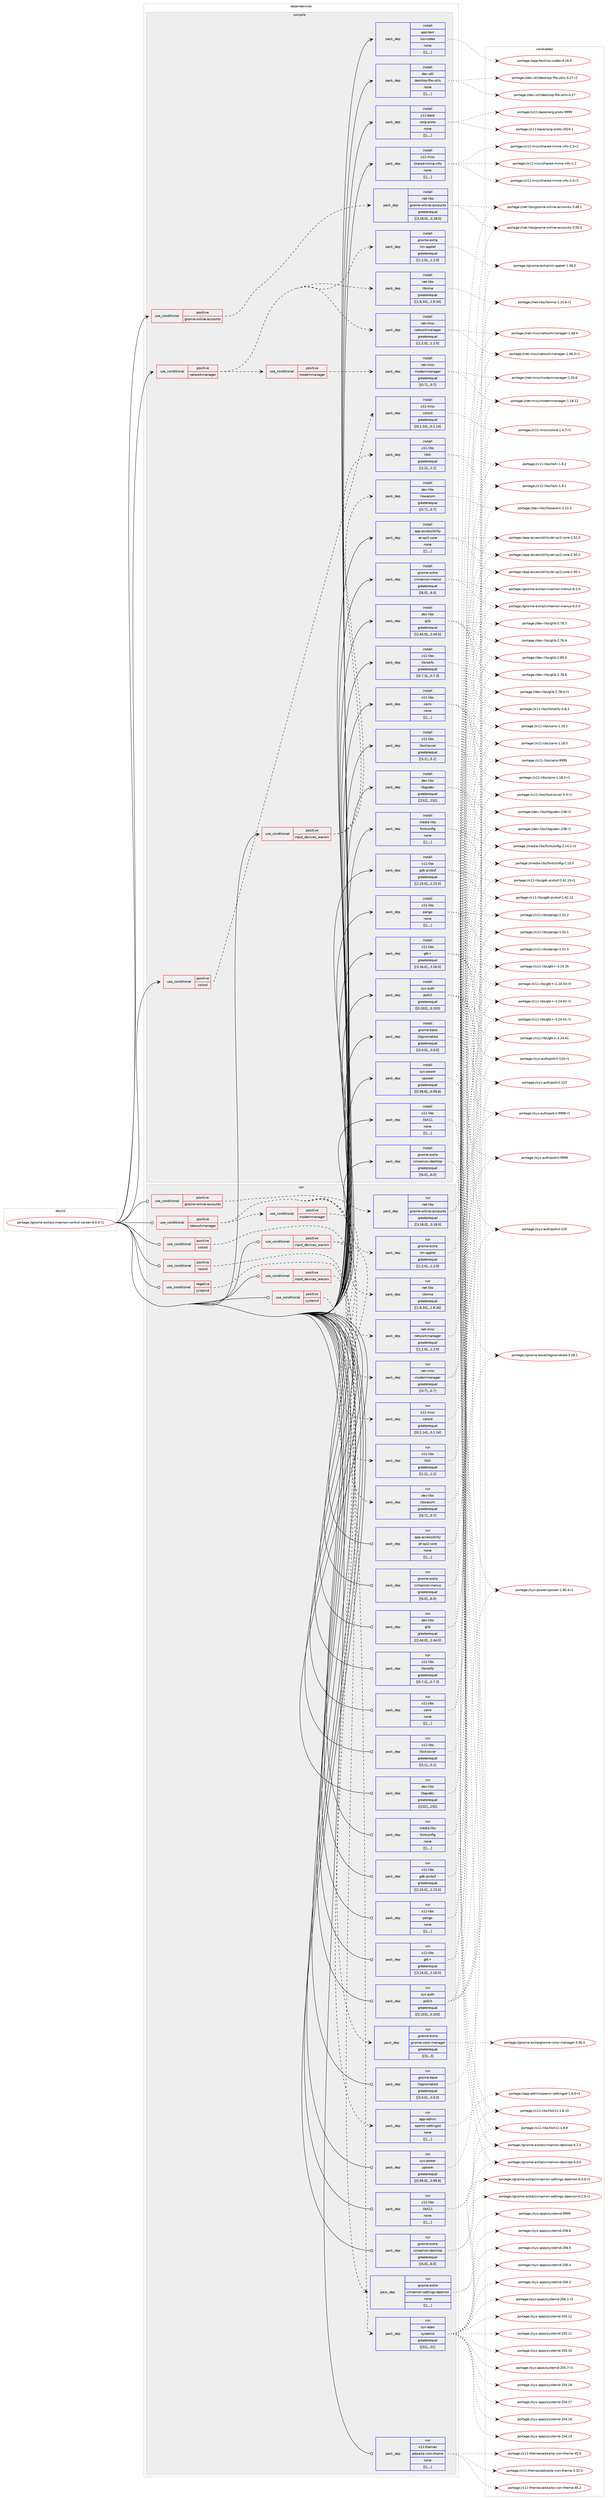 digraph prolog {

# *************
# Graph options
# *************

newrank=true;
concentrate=true;
compound=true;
graph [rankdir=LR,fontname=Helvetica,fontsize=10,ranksep=1.5];#, ranksep=2.5, nodesep=0.2];
edge  [arrowhead=vee];
node  [fontname=Helvetica,fontsize=10];

# **********
# The ebuild
# **********

subgraph cluster_leftcol {
color=gray;
label=<<i>ebuild</i>>;
id [label="portage://gnome-extra/cinnamon-control-center-6.0.0-r1", color=red, width=4, href="../gnome-extra/cinnamon-control-center-6.0.0-r1.svg"];
}

# ****************
# The dependencies
# ****************

subgraph cluster_midcol {
color=gray;
label=<<i>dependencies</i>>;
subgraph cluster_compile {
fillcolor="#eeeeee";
style=filled;
label=<<i>compile</i>>;
subgraph cond68066 {
dependency243670 [label=<<TABLE BORDER="0" CELLBORDER="1" CELLSPACING="0" CELLPADDING="4"><TR><TD ROWSPAN="3" CELLPADDING="10">use_conditional</TD></TR><TR><TD>positive</TD></TR><TR><TD>colord</TD></TR></TABLE>>, shape=none, color=red];
subgraph pack174087 {
dependency243671 [label=<<TABLE BORDER="0" CELLBORDER="1" CELLSPACING="0" CELLPADDING="4" WIDTH="220"><TR><TD ROWSPAN="6" CELLPADDING="30">pack_dep</TD></TR><TR><TD WIDTH="110">install</TD></TR><TR><TD>x11-misc</TD></TR><TR><TD>colord</TD></TR><TR><TD>greaterequal</TD></TR><TR><TD>[[0,1,14],,,0.1.14]</TD></TR></TABLE>>, shape=none, color=blue];
}
dependency243670:e -> dependency243671:w [weight=20,style="dashed",arrowhead="vee"];
}
id:e -> dependency243670:w [weight=20,style="solid",arrowhead="vee"];
subgraph cond68067 {
dependency243672 [label=<<TABLE BORDER="0" CELLBORDER="1" CELLSPACING="0" CELLPADDING="4"><TR><TD ROWSPAN="3" CELLPADDING="10">use_conditional</TD></TR><TR><TD>positive</TD></TR><TR><TD>gnome-online-accounts</TD></TR></TABLE>>, shape=none, color=red];
subgraph pack174088 {
dependency243673 [label=<<TABLE BORDER="0" CELLBORDER="1" CELLSPACING="0" CELLPADDING="4" WIDTH="220"><TR><TD ROWSPAN="6" CELLPADDING="30">pack_dep</TD></TR><TR><TD WIDTH="110">install</TD></TR><TR><TD>net-libs</TD></TR><TR><TD>gnome-online-accounts</TD></TR><TR><TD>greaterequal</TD></TR><TR><TD>[[3,18,0],,,3.18.0]</TD></TR></TABLE>>, shape=none, color=blue];
}
dependency243672:e -> dependency243673:w [weight=20,style="dashed",arrowhead="vee"];
}
id:e -> dependency243672:w [weight=20,style="solid",arrowhead="vee"];
subgraph cond68068 {
dependency243674 [label=<<TABLE BORDER="0" CELLBORDER="1" CELLSPACING="0" CELLPADDING="4"><TR><TD ROWSPAN="3" CELLPADDING="10">use_conditional</TD></TR><TR><TD>positive</TD></TR><TR><TD>input_devices_wacom</TD></TR></TABLE>>, shape=none, color=red];
subgraph pack174089 {
dependency243675 [label=<<TABLE BORDER="0" CELLBORDER="1" CELLSPACING="0" CELLPADDING="4" WIDTH="220"><TR><TD ROWSPAN="6" CELLPADDING="30">pack_dep</TD></TR><TR><TD WIDTH="110">install</TD></TR><TR><TD>dev-libs</TD></TR><TR><TD>libwacom</TD></TR><TR><TD>greaterequal</TD></TR><TR><TD>[[0,7],,,0.7]</TD></TR></TABLE>>, shape=none, color=blue];
}
dependency243674:e -> dependency243675:w [weight=20,style="dashed",arrowhead="vee"];
subgraph pack174090 {
dependency243676 [label=<<TABLE BORDER="0" CELLBORDER="1" CELLSPACING="0" CELLPADDING="4" WIDTH="220"><TR><TD ROWSPAN="6" CELLPADDING="30">pack_dep</TD></TR><TR><TD WIDTH="110">install</TD></TR><TR><TD>x11-libs</TD></TR><TR><TD>libXi</TD></TR><TR><TD>greaterequal</TD></TR><TR><TD>[[1,2],,,1.2]</TD></TR></TABLE>>, shape=none, color=blue];
}
dependency243674:e -> dependency243676:w [weight=20,style="dashed",arrowhead="vee"];
}
id:e -> dependency243674:w [weight=20,style="solid",arrowhead="vee"];
subgraph cond68069 {
dependency243677 [label=<<TABLE BORDER="0" CELLBORDER="1" CELLSPACING="0" CELLPADDING="4"><TR><TD ROWSPAN="3" CELLPADDING="10">use_conditional</TD></TR><TR><TD>positive</TD></TR><TR><TD>networkmanager</TD></TR></TABLE>>, shape=none, color=red];
subgraph pack174091 {
dependency243678 [label=<<TABLE BORDER="0" CELLBORDER="1" CELLSPACING="0" CELLPADDING="4" WIDTH="220"><TR><TD ROWSPAN="6" CELLPADDING="30">pack_dep</TD></TR><TR><TD WIDTH="110">install</TD></TR><TR><TD>gnome-extra</TD></TR><TR><TD>nm-applet</TD></TR><TR><TD>greaterequal</TD></TR><TR><TD>[[1,2,0],,,1.2.0]</TD></TR></TABLE>>, shape=none, color=blue];
}
dependency243677:e -> dependency243678:w [weight=20,style="dashed",arrowhead="vee"];
subgraph pack174092 {
dependency243679 [label=<<TABLE BORDER="0" CELLBORDER="1" CELLSPACING="0" CELLPADDING="4" WIDTH="220"><TR><TD ROWSPAN="6" CELLPADDING="30">pack_dep</TD></TR><TR><TD WIDTH="110">install</TD></TR><TR><TD>net-libs</TD></TR><TR><TD>libnma</TD></TR><TR><TD>greaterequal</TD></TR><TR><TD>[[1,8,34],,,1.8.34]</TD></TR></TABLE>>, shape=none, color=blue];
}
dependency243677:e -> dependency243679:w [weight=20,style="dashed",arrowhead="vee"];
subgraph pack174093 {
dependency243680 [label=<<TABLE BORDER="0" CELLBORDER="1" CELLSPACING="0" CELLPADDING="4" WIDTH="220"><TR><TD ROWSPAN="6" CELLPADDING="30">pack_dep</TD></TR><TR><TD WIDTH="110">install</TD></TR><TR><TD>net-misc</TD></TR><TR><TD>networkmanager</TD></TR><TR><TD>greaterequal</TD></TR><TR><TD>[[1,2,0],,,1.2.0]</TD></TR></TABLE>>, shape=none, color=blue];
}
dependency243677:e -> dependency243680:w [weight=20,style="dashed",arrowhead="vee"];
subgraph cond68070 {
dependency243681 [label=<<TABLE BORDER="0" CELLBORDER="1" CELLSPACING="0" CELLPADDING="4"><TR><TD ROWSPAN="3" CELLPADDING="10">use_conditional</TD></TR><TR><TD>positive</TD></TR><TR><TD>modemmanager</TD></TR></TABLE>>, shape=none, color=red];
subgraph pack174094 {
dependency243682 [label=<<TABLE BORDER="0" CELLBORDER="1" CELLSPACING="0" CELLPADDING="4" WIDTH="220"><TR><TD ROWSPAN="6" CELLPADDING="30">pack_dep</TD></TR><TR><TD WIDTH="110">install</TD></TR><TR><TD>net-misc</TD></TR><TR><TD>modemmanager</TD></TR><TR><TD>greaterequal</TD></TR><TR><TD>[[0,7],,,0.7]</TD></TR></TABLE>>, shape=none, color=blue];
}
dependency243681:e -> dependency243682:w [weight=20,style="dashed",arrowhead="vee"];
}
dependency243677:e -> dependency243681:w [weight=20,style="dashed",arrowhead="vee"];
}
id:e -> dependency243677:w [weight=20,style="solid",arrowhead="vee"];
subgraph pack174095 {
dependency243683 [label=<<TABLE BORDER="0" CELLBORDER="1" CELLSPACING="0" CELLPADDING="4" WIDTH="220"><TR><TD ROWSPAN="6" CELLPADDING="30">pack_dep</TD></TR><TR><TD WIDTH="110">install</TD></TR><TR><TD>app-accessibility</TD></TR><TR><TD>at-spi2-core</TD></TR><TR><TD>none</TD></TR><TR><TD>[[],,,,]</TD></TR></TABLE>>, shape=none, color=blue];
}
id:e -> dependency243683:w [weight=20,style="solid",arrowhead="vee"];
subgraph pack174096 {
dependency243684 [label=<<TABLE BORDER="0" CELLBORDER="1" CELLSPACING="0" CELLPADDING="4" WIDTH="220"><TR><TD ROWSPAN="6" CELLPADDING="30">pack_dep</TD></TR><TR><TD WIDTH="110">install</TD></TR><TR><TD>app-text</TD></TR><TR><TD>iso-codes</TD></TR><TR><TD>none</TD></TR><TR><TD>[[],,,,]</TD></TR></TABLE>>, shape=none, color=blue];
}
id:e -> dependency243684:w [weight=20,style="solid",arrowhead="vee"];
subgraph pack174097 {
dependency243685 [label=<<TABLE BORDER="0" CELLBORDER="1" CELLSPACING="0" CELLPADDING="4" WIDTH="220"><TR><TD ROWSPAN="6" CELLPADDING="30">pack_dep</TD></TR><TR><TD WIDTH="110">install</TD></TR><TR><TD>dev-libs</TD></TR><TR><TD>glib</TD></TR><TR><TD>greaterequal</TD></TR><TR><TD>[[2,44,0],,,2.44.0]</TD></TR></TABLE>>, shape=none, color=blue];
}
id:e -> dependency243685:w [weight=20,style="solid",arrowhead="vee"];
subgraph pack174098 {
dependency243686 [label=<<TABLE BORDER="0" CELLBORDER="1" CELLSPACING="0" CELLPADDING="4" WIDTH="220"><TR><TD ROWSPAN="6" CELLPADDING="30">pack_dep</TD></TR><TR><TD WIDTH="110">install</TD></TR><TR><TD>dev-libs</TD></TR><TR><TD>libgudev</TD></TR><TR><TD>greaterequal</TD></TR><TR><TD>[[232],,,232]</TD></TR></TABLE>>, shape=none, color=blue];
}
id:e -> dependency243686:w [weight=20,style="solid",arrowhead="vee"];
subgraph pack174099 {
dependency243687 [label=<<TABLE BORDER="0" CELLBORDER="1" CELLSPACING="0" CELLPADDING="4" WIDTH="220"><TR><TD ROWSPAN="6" CELLPADDING="30">pack_dep</TD></TR><TR><TD WIDTH="110">install</TD></TR><TR><TD>dev-util</TD></TR><TR><TD>desktop-file-utils</TD></TR><TR><TD>none</TD></TR><TR><TD>[[],,,,]</TD></TR></TABLE>>, shape=none, color=blue];
}
id:e -> dependency243687:w [weight=20,style="solid",arrowhead="vee"];
subgraph pack174100 {
dependency243688 [label=<<TABLE BORDER="0" CELLBORDER="1" CELLSPACING="0" CELLPADDING="4" WIDTH="220"><TR><TD ROWSPAN="6" CELLPADDING="30">pack_dep</TD></TR><TR><TD WIDTH="110">install</TD></TR><TR><TD>gnome-base</TD></TR><TR><TD>libgnomekbd</TD></TR><TR><TD>greaterequal</TD></TR><TR><TD>[[3,0,0],,,3.0.0]</TD></TR></TABLE>>, shape=none, color=blue];
}
id:e -> dependency243688:w [weight=20,style="solid",arrowhead="vee"];
subgraph pack174101 {
dependency243689 [label=<<TABLE BORDER="0" CELLBORDER="1" CELLSPACING="0" CELLPADDING="4" WIDTH="220"><TR><TD ROWSPAN="6" CELLPADDING="30">pack_dep</TD></TR><TR><TD WIDTH="110">install</TD></TR><TR><TD>gnome-extra</TD></TR><TR><TD>cinnamon-desktop</TD></TR><TR><TD>greaterequal</TD></TR><TR><TD>[[6,0],,,6.0]</TD></TR></TABLE>>, shape=none, color=blue];
}
id:e -> dependency243689:w [weight=20,style="solid",arrowhead="vee"];
subgraph pack174102 {
dependency243690 [label=<<TABLE BORDER="0" CELLBORDER="1" CELLSPACING="0" CELLPADDING="4" WIDTH="220"><TR><TD ROWSPAN="6" CELLPADDING="30">pack_dep</TD></TR><TR><TD WIDTH="110">install</TD></TR><TR><TD>gnome-extra</TD></TR><TR><TD>cinnamon-menus</TD></TR><TR><TD>greaterequal</TD></TR><TR><TD>[[6,0],,,6.0]</TD></TR></TABLE>>, shape=none, color=blue];
}
id:e -> dependency243690:w [weight=20,style="solid",arrowhead="vee"];
subgraph pack174103 {
dependency243691 [label=<<TABLE BORDER="0" CELLBORDER="1" CELLSPACING="0" CELLPADDING="4" WIDTH="220"><TR><TD ROWSPAN="6" CELLPADDING="30">pack_dep</TD></TR><TR><TD WIDTH="110">install</TD></TR><TR><TD>media-libs</TD></TR><TR><TD>fontconfig</TD></TR><TR><TD>none</TD></TR><TR><TD>[[],,,,]</TD></TR></TABLE>>, shape=none, color=blue];
}
id:e -> dependency243691:w [weight=20,style="solid",arrowhead="vee"];
subgraph pack174104 {
dependency243692 [label=<<TABLE BORDER="0" CELLBORDER="1" CELLSPACING="0" CELLPADDING="4" WIDTH="220"><TR><TD ROWSPAN="6" CELLPADDING="30">pack_dep</TD></TR><TR><TD WIDTH="110">install</TD></TR><TR><TD>sys-auth</TD></TR><TR><TD>polkit</TD></TR><TR><TD>greaterequal</TD></TR><TR><TD>[[0,103],,,0.103]</TD></TR></TABLE>>, shape=none, color=blue];
}
id:e -> dependency243692:w [weight=20,style="solid",arrowhead="vee"];
subgraph pack174105 {
dependency243693 [label=<<TABLE BORDER="0" CELLBORDER="1" CELLSPACING="0" CELLPADDING="4" WIDTH="220"><TR><TD ROWSPAN="6" CELLPADDING="30">pack_dep</TD></TR><TR><TD WIDTH="110">install</TD></TR><TR><TD>sys-power</TD></TR><TR><TD>upower</TD></TR><TR><TD>greaterequal</TD></TR><TR><TD>[[0,99,8],,,0.99.8]</TD></TR></TABLE>>, shape=none, color=blue];
}
id:e -> dependency243693:w [weight=20,style="solid",arrowhead="vee"];
subgraph pack174106 {
dependency243694 [label=<<TABLE BORDER="0" CELLBORDER="1" CELLSPACING="0" CELLPADDING="4" WIDTH="220"><TR><TD ROWSPAN="6" CELLPADDING="30">pack_dep</TD></TR><TR><TD WIDTH="110">install</TD></TR><TR><TD>x11-base</TD></TR><TR><TD>xorg-proto</TD></TR><TR><TD>none</TD></TR><TR><TD>[[],,,,]</TD></TR></TABLE>>, shape=none, color=blue];
}
id:e -> dependency243694:w [weight=20,style="solid",arrowhead="vee"];
subgraph pack174107 {
dependency243695 [label=<<TABLE BORDER="0" CELLBORDER="1" CELLSPACING="0" CELLPADDING="4" WIDTH="220"><TR><TD ROWSPAN="6" CELLPADDING="30">pack_dep</TD></TR><TR><TD WIDTH="110">install</TD></TR><TR><TD>x11-libs</TD></TR><TR><TD>cairo</TD></TR><TR><TD>none</TD></TR><TR><TD>[[],,,,]</TD></TR></TABLE>>, shape=none, color=blue];
}
id:e -> dependency243695:w [weight=20,style="solid",arrowhead="vee"];
subgraph pack174108 {
dependency243696 [label=<<TABLE BORDER="0" CELLBORDER="1" CELLSPACING="0" CELLPADDING="4" WIDTH="220"><TR><TD ROWSPAN="6" CELLPADDING="30">pack_dep</TD></TR><TR><TD WIDTH="110">install</TD></TR><TR><TD>x11-libs</TD></TR><TR><TD>gdk-pixbuf</TD></TR><TR><TD>greaterequal</TD></TR><TR><TD>[[2,23,0],,,2.23.0]</TD></TR></TABLE>>, shape=none, color=blue];
}
id:e -> dependency243696:w [weight=20,style="solid",arrowhead="vee"];
subgraph pack174109 {
dependency243697 [label=<<TABLE BORDER="0" CELLBORDER="1" CELLSPACING="0" CELLPADDING="4" WIDTH="220"><TR><TD ROWSPAN="6" CELLPADDING="30">pack_dep</TD></TR><TR><TD WIDTH="110">install</TD></TR><TR><TD>x11-libs</TD></TR><TR><TD>gtk+</TD></TR><TR><TD>greaterequal</TD></TR><TR><TD>[[3,16,0],,,3.16.0]</TD></TR></TABLE>>, shape=none, color=blue];
}
id:e -> dependency243697:w [weight=20,style="solid",arrowhead="vee"];
subgraph pack174110 {
dependency243698 [label=<<TABLE BORDER="0" CELLBORDER="1" CELLSPACING="0" CELLPADDING="4" WIDTH="220"><TR><TD ROWSPAN="6" CELLPADDING="30">pack_dep</TD></TR><TR><TD WIDTH="110">install</TD></TR><TR><TD>x11-libs</TD></TR><TR><TD>libX11</TD></TR><TR><TD>none</TD></TR><TR><TD>[[],,,,]</TD></TR></TABLE>>, shape=none, color=blue];
}
id:e -> dependency243698:w [weight=20,style="solid",arrowhead="vee"];
subgraph pack174111 {
dependency243699 [label=<<TABLE BORDER="0" CELLBORDER="1" CELLSPACING="0" CELLPADDING="4" WIDTH="220"><TR><TD ROWSPAN="6" CELLPADDING="30">pack_dep</TD></TR><TR><TD WIDTH="110">install</TD></TR><TR><TD>x11-libs</TD></TR><TR><TD>libnotify</TD></TR><TR><TD>greaterequal</TD></TR><TR><TD>[[0,7,3],,,0.7.3]</TD></TR></TABLE>>, shape=none, color=blue];
}
id:e -> dependency243699:w [weight=20,style="solid",arrowhead="vee"];
subgraph pack174112 {
dependency243700 [label=<<TABLE BORDER="0" CELLBORDER="1" CELLSPACING="0" CELLPADDING="4" WIDTH="220"><TR><TD ROWSPAN="6" CELLPADDING="30">pack_dep</TD></TR><TR><TD WIDTH="110">install</TD></TR><TR><TD>x11-libs</TD></TR><TR><TD>libxklavier</TD></TR><TR><TD>greaterequal</TD></TR><TR><TD>[[5,1],,,5.1]</TD></TR></TABLE>>, shape=none, color=blue];
}
id:e -> dependency243700:w [weight=20,style="solid",arrowhead="vee"];
subgraph pack174113 {
dependency243701 [label=<<TABLE BORDER="0" CELLBORDER="1" CELLSPACING="0" CELLPADDING="4" WIDTH="220"><TR><TD ROWSPAN="6" CELLPADDING="30">pack_dep</TD></TR><TR><TD WIDTH="110">install</TD></TR><TR><TD>x11-libs</TD></TR><TR><TD>pango</TD></TR><TR><TD>none</TD></TR><TR><TD>[[],,,,]</TD></TR></TABLE>>, shape=none, color=blue];
}
id:e -> dependency243701:w [weight=20,style="solid",arrowhead="vee"];
subgraph pack174114 {
dependency243702 [label=<<TABLE BORDER="0" CELLBORDER="1" CELLSPACING="0" CELLPADDING="4" WIDTH="220"><TR><TD ROWSPAN="6" CELLPADDING="30">pack_dep</TD></TR><TR><TD WIDTH="110">install</TD></TR><TR><TD>x11-misc</TD></TR><TR><TD>shared-mime-info</TD></TR><TR><TD>none</TD></TR><TR><TD>[[],,,,]</TD></TR></TABLE>>, shape=none, color=blue];
}
id:e -> dependency243702:w [weight=20,style="solid",arrowhead="vee"];
}
subgraph cluster_compileandrun {
fillcolor="#eeeeee";
style=filled;
label=<<i>compile and run</i>>;
}
subgraph cluster_run {
fillcolor="#eeeeee";
style=filled;
label=<<i>run</i>>;
subgraph cond68071 {
dependency243703 [label=<<TABLE BORDER="0" CELLBORDER="1" CELLSPACING="0" CELLPADDING="4"><TR><TD ROWSPAN="3" CELLPADDING="10">use_conditional</TD></TR><TR><TD>negative</TD></TR><TR><TD>systemd</TD></TR></TABLE>>, shape=none, color=red];
subgraph pack174115 {
dependency243704 [label=<<TABLE BORDER="0" CELLBORDER="1" CELLSPACING="0" CELLPADDING="4" WIDTH="220"><TR><TD ROWSPAN="6" CELLPADDING="30">pack_dep</TD></TR><TR><TD WIDTH="110">run</TD></TR><TR><TD>app-admin</TD></TR><TR><TD>openrc-settingsd</TD></TR><TR><TD>none</TD></TR><TR><TD>[[],,,,]</TD></TR></TABLE>>, shape=none, color=blue];
}
dependency243703:e -> dependency243704:w [weight=20,style="dashed",arrowhead="vee"];
}
id:e -> dependency243703:w [weight=20,style="solid",arrowhead="odot"];
subgraph cond68072 {
dependency243705 [label=<<TABLE BORDER="0" CELLBORDER="1" CELLSPACING="0" CELLPADDING="4"><TR><TD ROWSPAN="3" CELLPADDING="10">use_conditional</TD></TR><TR><TD>positive</TD></TR><TR><TD>colord</TD></TR></TABLE>>, shape=none, color=red];
subgraph pack174116 {
dependency243706 [label=<<TABLE BORDER="0" CELLBORDER="1" CELLSPACING="0" CELLPADDING="4" WIDTH="220"><TR><TD ROWSPAN="6" CELLPADDING="30">pack_dep</TD></TR><TR><TD WIDTH="110">run</TD></TR><TR><TD>gnome-extra</TD></TR><TR><TD>gnome-color-manager</TD></TR><TR><TD>greaterequal</TD></TR><TR><TD>[[3],,,3]</TD></TR></TABLE>>, shape=none, color=blue];
}
dependency243705:e -> dependency243706:w [weight=20,style="dashed",arrowhead="vee"];
}
id:e -> dependency243705:w [weight=20,style="solid",arrowhead="odot"];
subgraph cond68073 {
dependency243707 [label=<<TABLE BORDER="0" CELLBORDER="1" CELLSPACING="0" CELLPADDING="4"><TR><TD ROWSPAN="3" CELLPADDING="10">use_conditional</TD></TR><TR><TD>positive</TD></TR><TR><TD>colord</TD></TR></TABLE>>, shape=none, color=red];
subgraph pack174117 {
dependency243708 [label=<<TABLE BORDER="0" CELLBORDER="1" CELLSPACING="0" CELLPADDING="4" WIDTH="220"><TR><TD ROWSPAN="6" CELLPADDING="30">pack_dep</TD></TR><TR><TD WIDTH="110">run</TD></TR><TR><TD>x11-misc</TD></TR><TR><TD>colord</TD></TR><TR><TD>greaterequal</TD></TR><TR><TD>[[0,1,14],,,0.1.14]</TD></TR></TABLE>>, shape=none, color=blue];
}
dependency243707:e -> dependency243708:w [weight=20,style="dashed",arrowhead="vee"];
}
id:e -> dependency243707:w [weight=20,style="solid",arrowhead="odot"];
subgraph cond68074 {
dependency243709 [label=<<TABLE BORDER="0" CELLBORDER="1" CELLSPACING="0" CELLPADDING="4"><TR><TD ROWSPAN="3" CELLPADDING="10">use_conditional</TD></TR><TR><TD>positive</TD></TR><TR><TD>gnome-online-accounts</TD></TR></TABLE>>, shape=none, color=red];
subgraph pack174118 {
dependency243710 [label=<<TABLE BORDER="0" CELLBORDER="1" CELLSPACING="0" CELLPADDING="4" WIDTH="220"><TR><TD ROWSPAN="6" CELLPADDING="30">pack_dep</TD></TR><TR><TD WIDTH="110">run</TD></TR><TR><TD>net-libs</TD></TR><TR><TD>gnome-online-accounts</TD></TR><TR><TD>greaterequal</TD></TR><TR><TD>[[3,18,0],,,3.18.0]</TD></TR></TABLE>>, shape=none, color=blue];
}
dependency243709:e -> dependency243710:w [weight=20,style="dashed",arrowhead="vee"];
}
id:e -> dependency243709:w [weight=20,style="solid",arrowhead="odot"];
subgraph cond68075 {
dependency243711 [label=<<TABLE BORDER="0" CELLBORDER="1" CELLSPACING="0" CELLPADDING="4"><TR><TD ROWSPAN="3" CELLPADDING="10">use_conditional</TD></TR><TR><TD>positive</TD></TR><TR><TD>input_devices_wacom</TD></TR></TABLE>>, shape=none, color=red];
subgraph pack174119 {
dependency243712 [label=<<TABLE BORDER="0" CELLBORDER="1" CELLSPACING="0" CELLPADDING="4" WIDTH="220"><TR><TD ROWSPAN="6" CELLPADDING="30">pack_dep</TD></TR><TR><TD WIDTH="110">run</TD></TR><TR><TD>dev-libs</TD></TR><TR><TD>libwacom</TD></TR><TR><TD>greaterequal</TD></TR><TR><TD>[[0,7],,,0.7]</TD></TR></TABLE>>, shape=none, color=blue];
}
dependency243711:e -> dependency243712:w [weight=20,style="dashed",arrowhead="vee"];
subgraph pack174120 {
dependency243713 [label=<<TABLE BORDER="0" CELLBORDER="1" CELLSPACING="0" CELLPADDING="4" WIDTH="220"><TR><TD ROWSPAN="6" CELLPADDING="30">pack_dep</TD></TR><TR><TD WIDTH="110">run</TD></TR><TR><TD>x11-libs</TD></TR><TR><TD>libXi</TD></TR><TR><TD>greaterequal</TD></TR><TR><TD>[[1,2],,,1.2]</TD></TR></TABLE>>, shape=none, color=blue];
}
dependency243711:e -> dependency243713:w [weight=20,style="dashed",arrowhead="vee"];
}
id:e -> dependency243711:w [weight=20,style="solid",arrowhead="odot"];
subgraph cond68076 {
dependency243714 [label=<<TABLE BORDER="0" CELLBORDER="1" CELLSPACING="0" CELLPADDING="4"><TR><TD ROWSPAN="3" CELLPADDING="10">use_conditional</TD></TR><TR><TD>positive</TD></TR><TR><TD>input_devices_wacom</TD></TR></TABLE>>, shape=none, color=red];
subgraph pack174121 {
dependency243715 [label=<<TABLE BORDER="0" CELLBORDER="1" CELLSPACING="0" CELLPADDING="4" WIDTH="220"><TR><TD ROWSPAN="6" CELLPADDING="30">pack_dep</TD></TR><TR><TD WIDTH="110">run</TD></TR><TR><TD>gnome-extra</TD></TR><TR><TD>cinnamon-settings-daemon</TD></TR><TR><TD>none</TD></TR><TR><TD>[[],,,,]</TD></TR></TABLE>>, shape=none, color=blue];
}
dependency243714:e -> dependency243715:w [weight=20,style="dashed",arrowhead="vee"];
}
id:e -> dependency243714:w [weight=20,style="solid",arrowhead="odot"];
subgraph cond68077 {
dependency243716 [label=<<TABLE BORDER="0" CELLBORDER="1" CELLSPACING="0" CELLPADDING="4"><TR><TD ROWSPAN="3" CELLPADDING="10">use_conditional</TD></TR><TR><TD>positive</TD></TR><TR><TD>networkmanager</TD></TR></TABLE>>, shape=none, color=red];
subgraph pack174122 {
dependency243717 [label=<<TABLE BORDER="0" CELLBORDER="1" CELLSPACING="0" CELLPADDING="4" WIDTH="220"><TR><TD ROWSPAN="6" CELLPADDING="30">pack_dep</TD></TR><TR><TD WIDTH="110">run</TD></TR><TR><TD>gnome-extra</TD></TR><TR><TD>nm-applet</TD></TR><TR><TD>greaterequal</TD></TR><TR><TD>[[1,2,0],,,1.2.0]</TD></TR></TABLE>>, shape=none, color=blue];
}
dependency243716:e -> dependency243717:w [weight=20,style="dashed",arrowhead="vee"];
subgraph pack174123 {
dependency243718 [label=<<TABLE BORDER="0" CELLBORDER="1" CELLSPACING="0" CELLPADDING="4" WIDTH="220"><TR><TD ROWSPAN="6" CELLPADDING="30">pack_dep</TD></TR><TR><TD WIDTH="110">run</TD></TR><TR><TD>net-libs</TD></TR><TR><TD>libnma</TD></TR><TR><TD>greaterequal</TD></TR><TR><TD>[[1,8,34],,,1.8.34]</TD></TR></TABLE>>, shape=none, color=blue];
}
dependency243716:e -> dependency243718:w [weight=20,style="dashed",arrowhead="vee"];
subgraph pack174124 {
dependency243719 [label=<<TABLE BORDER="0" CELLBORDER="1" CELLSPACING="0" CELLPADDING="4" WIDTH="220"><TR><TD ROWSPAN="6" CELLPADDING="30">pack_dep</TD></TR><TR><TD WIDTH="110">run</TD></TR><TR><TD>net-misc</TD></TR><TR><TD>networkmanager</TD></TR><TR><TD>greaterequal</TD></TR><TR><TD>[[1,2,0],,,1.2.0]</TD></TR></TABLE>>, shape=none, color=blue];
}
dependency243716:e -> dependency243719:w [weight=20,style="dashed",arrowhead="vee"];
subgraph cond68078 {
dependency243720 [label=<<TABLE BORDER="0" CELLBORDER="1" CELLSPACING="0" CELLPADDING="4"><TR><TD ROWSPAN="3" CELLPADDING="10">use_conditional</TD></TR><TR><TD>positive</TD></TR><TR><TD>modemmanager</TD></TR></TABLE>>, shape=none, color=red];
subgraph pack174125 {
dependency243721 [label=<<TABLE BORDER="0" CELLBORDER="1" CELLSPACING="0" CELLPADDING="4" WIDTH="220"><TR><TD ROWSPAN="6" CELLPADDING="30">pack_dep</TD></TR><TR><TD WIDTH="110">run</TD></TR><TR><TD>net-misc</TD></TR><TR><TD>modemmanager</TD></TR><TR><TD>greaterequal</TD></TR><TR><TD>[[0,7],,,0.7]</TD></TR></TABLE>>, shape=none, color=blue];
}
dependency243720:e -> dependency243721:w [weight=20,style="dashed",arrowhead="vee"];
}
dependency243716:e -> dependency243720:w [weight=20,style="dashed",arrowhead="vee"];
}
id:e -> dependency243716:w [weight=20,style="solid",arrowhead="odot"];
subgraph cond68079 {
dependency243722 [label=<<TABLE BORDER="0" CELLBORDER="1" CELLSPACING="0" CELLPADDING="4"><TR><TD ROWSPAN="3" CELLPADDING="10">use_conditional</TD></TR><TR><TD>positive</TD></TR><TR><TD>systemd</TD></TR></TABLE>>, shape=none, color=red];
subgraph pack174126 {
dependency243723 [label=<<TABLE BORDER="0" CELLBORDER="1" CELLSPACING="0" CELLPADDING="4" WIDTH="220"><TR><TD ROWSPAN="6" CELLPADDING="30">pack_dep</TD></TR><TR><TD WIDTH="110">run</TD></TR><TR><TD>sys-apps</TD></TR><TR><TD>systemd</TD></TR><TR><TD>greaterequal</TD></TR><TR><TD>[[31],,,31]</TD></TR></TABLE>>, shape=none, color=blue];
}
dependency243722:e -> dependency243723:w [weight=20,style="dashed",arrowhead="vee"];
}
id:e -> dependency243722:w [weight=20,style="solid",arrowhead="odot"];
subgraph pack174127 {
dependency243724 [label=<<TABLE BORDER="0" CELLBORDER="1" CELLSPACING="0" CELLPADDING="4" WIDTH="220"><TR><TD ROWSPAN="6" CELLPADDING="30">pack_dep</TD></TR><TR><TD WIDTH="110">run</TD></TR><TR><TD>app-accessibility</TD></TR><TR><TD>at-spi2-core</TD></TR><TR><TD>none</TD></TR><TR><TD>[[],,,,]</TD></TR></TABLE>>, shape=none, color=blue];
}
id:e -> dependency243724:w [weight=20,style="solid",arrowhead="odot"];
subgraph pack174128 {
dependency243725 [label=<<TABLE BORDER="0" CELLBORDER="1" CELLSPACING="0" CELLPADDING="4" WIDTH="220"><TR><TD ROWSPAN="6" CELLPADDING="30">pack_dep</TD></TR><TR><TD WIDTH="110">run</TD></TR><TR><TD>dev-libs</TD></TR><TR><TD>glib</TD></TR><TR><TD>greaterequal</TD></TR><TR><TD>[[2,44,0],,,2.44.0]</TD></TR></TABLE>>, shape=none, color=blue];
}
id:e -> dependency243725:w [weight=20,style="solid",arrowhead="odot"];
subgraph pack174129 {
dependency243726 [label=<<TABLE BORDER="0" CELLBORDER="1" CELLSPACING="0" CELLPADDING="4" WIDTH="220"><TR><TD ROWSPAN="6" CELLPADDING="30">pack_dep</TD></TR><TR><TD WIDTH="110">run</TD></TR><TR><TD>dev-libs</TD></TR><TR><TD>libgudev</TD></TR><TR><TD>greaterequal</TD></TR><TR><TD>[[232],,,232]</TD></TR></TABLE>>, shape=none, color=blue];
}
id:e -> dependency243726:w [weight=20,style="solid",arrowhead="odot"];
subgraph pack174130 {
dependency243727 [label=<<TABLE BORDER="0" CELLBORDER="1" CELLSPACING="0" CELLPADDING="4" WIDTH="220"><TR><TD ROWSPAN="6" CELLPADDING="30">pack_dep</TD></TR><TR><TD WIDTH="110">run</TD></TR><TR><TD>gnome-base</TD></TR><TR><TD>libgnomekbd</TD></TR><TR><TD>greaterequal</TD></TR><TR><TD>[[3,0,0],,,3.0.0]</TD></TR></TABLE>>, shape=none, color=blue];
}
id:e -> dependency243727:w [weight=20,style="solid",arrowhead="odot"];
subgraph pack174131 {
dependency243728 [label=<<TABLE BORDER="0" CELLBORDER="1" CELLSPACING="0" CELLPADDING="4" WIDTH="220"><TR><TD ROWSPAN="6" CELLPADDING="30">pack_dep</TD></TR><TR><TD WIDTH="110">run</TD></TR><TR><TD>gnome-extra</TD></TR><TR><TD>cinnamon-desktop</TD></TR><TR><TD>greaterequal</TD></TR><TR><TD>[[6,0],,,6.0]</TD></TR></TABLE>>, shape=none, color=blue];
}
id:e -> dependency243728:w [weight=20,style="solid",arrowhead="odot"];
subgraph pack174132 {
dependency243729 [label=<<TABLE BORDER="0" CELLBORDER="1" CELLSPACING="0" CELLPADDING="4" WIDTH="220"><TR><TD ROWSPAN="6" CELLPADDING="30">pack_dep</TD></TR><TR><TD WIDTH="110">run</TD></TR><TR><TD>gnome-extra</TD></TR><TR><TD>cinnamon-menus</TD></TR><TR><TD>greaterequal</TD></TR><TR><TD>[[6,0],,,6.0]</TD></TR></TABLE>>, shape=none, color=blue];
}
id:e -> dependency243729:w [weight=20,style="solid",arrowhead="odot"];
subgraph pack174133 {
dependency243730 [label=<<TABLE BORDER="0" CELLBORDER="1" CELLSPACING="0" CELLPADDING="4" WIDTH="220"><TR><TD ROWSPAN="6" CELLPADDING="30">pack_dep</TD></TR><TR><TD WIDTH="110">run</TD></TR><TR><TD>media-libs</TD></TR><TR><TD>fontconfig</TD></TR><TR><TD>none</TD></TR><TR><TD>[[],,,,]</TD></TR></TABLE>>, shape=none, color=blue];
}
id:e -> dependency243730:w [weight=20,style="solid",arrowhead="odot"];
subgraph pack174134 {
dependency243731 [label=<<TABLE BORDER="0" CELLBORDER="1" CELLSPACING="0" CELLPADDING="4" WIDTH="220"><TR><TD ROWSPAN="6" CELLPADDING="30">pack_dep</TD></TR><TR><TD WIDTH="110">run</TD></TR><TR><TD>sys-auth</TD></TR><TR><TD>polkit</TD></TR><TR><TD>greaterequal</TD></TR><TR><TD>[[0,103],,,0.103]</TD></TR></TABLE>>, shape=none, color=blue];
}
id:e -> dependency243731:w [weight=20,style="solid",arrowhead="odot"];
subgraph pack174135 {
dependency243732 [label=<<TABLE BORDER="0" CELLBORDER="1" CELLSPACING="0" CELLPADDING="4" WIDTH="220"><TR><TD ROWSPAN="6" CELLPADDING="30">pack_dep</TD></TR><TR><TD WIDTH="110">run</TD></TR><TR><TD>sys-power</TD></TR><TR><TD>upower</TD></TR><TR><TD>greaterequal</TD></TR><TR><TD>[[0,99,8],,,0.99.8]</TD></TR></TABLE>>, shape=none, color=blue];
}
id:e -> dependency243732:w [weight=20,style="solid",arrowhead="odot"];
subgraph pack174136 {
dependency243733 [label=<<TABLE BORDER="0" CELLBORDER="1" CELLSPACING="0" CELLPADDING="4" WIDTH="220"><TR><TD ROWSPAN="6" CELLPADDING="30">pack_dep</TD></TR><TR><TD WIDTH="110">run</TD></TR><TR><TD>x11-libs</TD></TR><TR><TD>cairo</TD></TR><TR><TD>none</TD></TR><TR><TD>[[],,,,]</TD></TR></TABLE>>, shape=none, color=blue];
}
id:e -> dependency243733:w [weight=20,style="solid",arrowhead="odot"];
subgraph pack174137 {
dependency243734 [label=<<TABLE BORDER="0" CELLBORDER="1" CELLSPACING="0" CELLPADDING="4" WIDTH="220"><TR><TD ROWSPAN="6" CELLPADDING="30">pack_dep</TD></TR><TR><TD WIDTH="110">run</TD></TR><TR><TD>x11-libs</TD></TR><TR><TD>gdk-pixbuf</TD></TR><TR><TD>greaterequal</TD></TR><TR><TD>[[2,23,0],,,2.23.0]</TD></TR></TABLE>>, shape=none, color=blue];
}
id:e -> dependency243734:w [weight=20,style="solid",arrowhead="odot"];
subgraph pack174138 {
dependency243735 [label=<<TABLE BORDER="0" CELLBORDER="1" CELLSPACING="0" CELLPADDING="4" WIDTH="220"><TR><TD ROWSPAN="6" CELLPADDING="30">pack_dep</TD></TR><TR><TD WIDTH="110">run</TD></TR><TR><TD>x11-libs</TD></TR><TR><TD>gtk+</TD></TR><TR><TD>greaterequal</TD></TR><TR><TD>[[3,16,0],,,3.16.0]</TD></TR></TABLE>>, shape=none, color=blue];
}
id:e -> dependency243735:w [weight=20,style="solid",arrowhead="odot"];
subgraph pack174139 {
dependency243736 [label=<<TABLE BORDER="0" CELLBORDER="1" CELLSPACING="0" CELLPADDING="4" WIDTH="220"><TR><TD ROWSPAN="6" CELLPADDING="30">pack_dep</TD></TR><TR><TD WIDTH="110">run</TD></TR><TR><TD>x11-libs</TD></TR><TR><TD>libX11</TD></TR><TR><TD>none</TD></TR><TR><TD>[[],,,,]</TD></TR></TABLE>>, shape=none, color=blue];
}
id:e -> dependency243736:w [weight=20,style="solid",arrowhead="odot"];
subgraph pack174140 {
dependency243737 [label=<<TABLE BORDER="0" CELLBORDER="1" CELLSPACING="0" CELLPADDING="4" WIDTH="220"><TR><TD ROWSPAN="6" CELLPADDING="30">pack_dep</TD></TR><TR><TD WIDTH="110">run</TD></TR><TR><TD>x11-libs</TD></TR><TR><TD>libnotify</TD></TR><TR><TD>greaterequal</TD></TR><TR><TD>[[0,7,3],,,0.7.3]</TD></TR></TABLE>>, shape=none, color=blue];
}
id:e -> dependency243737:w [weight=20,style="solid",arrowhead="odot"];
subgraph pack174141 {
dependency243738 [label=<<TABLE BORDER="0" CELLBORDER="1" CELLSPACING="0" CELLPADDING="4" WIDTH="220"><TR><TD ROWSPAN="6" CELLPADDING="30">pack_dep</TD></TR><TR><TD WIDTH="110">run</TD></TR><TR><TD>x11-libs</TD></TR><TR><TD>libxklavier</TD></TR><TR><TD>greaterequal</TD></TR><TR><TD>[[5,1],,,5.1]</TD></TR></TABLE>>, shape=none, color=blue];
}
id:e -> dependency243738:w [weight=20,style="solid",arrowhead="odot"];
subgraph pack174142 {
dependency243739 [label=<<TABLE BORDER="0" CELLBORDER="1" CELLSPACING="0" CELLPADDING="4" WIDTH="220"><TR><TD ROWSPAN="6" CELLPADDING="30">pack_dep</TD></TR><TR><TD WIDTH="110">run</TD></TR><TR><TD>x11-libs</TD></TR><TR><TD>pango</TD></TR><TR><TD>none</TD></TR><TR><TD>[[],,,,]</TD></TR></TABLE>>, shape=none, color=blue];
}
id:e -> dependency243739:w [weight=20,style="solid",arrowhead="odot"];
subgraph pack174143 {
dependency243740 [label=<<TABLE BORDER="0" CELLBORDER="1" CELLSPACING="0" CELLPADDING="4" WIDTH="220"><TR><TD ROWSPAN="6" CELLPADDING="30">pack_dep</TD></TR><TR><TD WIDTH="110">run</TD></TR><TR><TD>x11-themes</TD></TR><TR><TD>adwaita-icon-theme</TD></TR><TR><TD>none</TD></TR><TR><TD>[[],,,,]</TD></TR></TABLE>>, shape=none, color=blue];
}
id:e -> dependency243740:w [weight=20,style="solid",arrowhead="odot"];
}
}

# **************
# The candidates
# **************

subgraph cluster_choices {
rank=same;
color=gray;
label=<<i>candidates</i>>;

subgraph choice174087 {
color=black;
nodesep=1;
choice1204949451091051159947991111081111141004549465246554511449 [label="portage://x11-misc/colord-1.4.7-r1", color=red, width=4,href="../x11-misc/colord-1.4.7-r1.svg"];
dependency243671:e -> choice1204949451091051159947991111081111141004549465246554511449:w [style=dotted,weight="100"];
}
subgraph choice174088 {
color=black;
nodesep=1;
choice110101116451081059811547103110111109101451111101081051101014597999911111711011611545514653484651 [label="portage://net-libs/gnome-online-accounts-3.50.3", color=red, width=4,href="../net-libs/gnome-online-accounts-3.50.3.svg"];
choice110101116451081059811547103110111109101451111101081051101014597999911111711011611545514652564649 [label="portage://net-libs/gnome-online-accounts-3.48.1", color=red, width=4,href="../net-libs/gnome-online-accounts-3.48.1.svg"];
dependency243673:e -> choice110101116451081059811547103110111109101451111101081051101014597999911111711011611545514653484651:w [style=dotted,weight="100"];
dependency243673:e -> choice110101116451081059811547103110111109101451111101081051101014597999911111711011611545514652564649:w [style=dotted,weight="100"];
}
subgraph choice174089 {
color=black;
nodesep=1;
choice10010111845108105981154710810598119979911110945504649504650 [label="portage://dev-libs/libwacom-2.12.2", color=red, width=4,href="../dev-libs/libwacom-2.12.2.svg"];
dependency243675:e -> choice10010111845108105981154710810598119979911110945504649504650:w [style=dotted,weight="100"];
}
subgraph choice174090 {
color=black;
nodesep=1;
choice12049494510810598115471081059888105454946564650 [label="portage://x11-libs/libXi-1.8.2", color=red, width=4,href="../x11-libs/libXi-1.8.2.svg"];
choice12049494510810598115471081059888105454946564649 [label="portage://x11-libs/libXi-1.8.1", color=red, width=4,href="../x11-libs/libXi-1.8.1.svg"];
dependency243676:e -> choice12049494510810598115471081059888105454946564650:w [style=dotted,weight="100"];
dependency243676:e -> choice12049494510810598115471081059888105454946564649:w [style=dotted,weight="100"];
}
subgraph choice174091 {
color=black;
nodesep=1;
choice103110111109101451011201161149747110109459711211210810111645494651544648 [label="portage://gnome-extra/nm-applet-1.36.0", color=red, width=4,href="../gnome-extra/nm-applet-1.36.0.svg"];
dependency243678:e -> choice103110111109101451011201161149747110109459711211210810111645494651544648:w [style=dotted,weight="100"];
}
subgraph choice174092 {
color=black;
nodesep=1;
choice1101011164510810598115471081059811010997454946494846544511449 [label="portage://net-libs/libnma-1.10.6-r1", color=red, width=4,href="../net-libs/libnma-1.10.6-r1.svg"];
dependency243679:e -> choice1101011164510810598115471081059811010997454946494846544511449:w [style=dotted,weight="100"];
}
subgraph choice174093 {
color=black;
nodesep=1;
choice110101116451091051159947110101116119111114107109971109710310111445494652564652 [label="portage://net-misc/networkmanager-1.48.4", color=red, width=4,href="../net-misc/networkmanager-1.48.4.svg"];
choice1101011164510910511599471101011161191111141071099711097103101114454946525446484511449 [label="portage://net-misc/networkmanager-1.46.0-r1", color=red, width=4,href="../net-misc/networkmanager-1.46.0-r1.svg"];
dependency243680:e -> choice110101116451091051159947110101116119111114107109971109710310111445494652564652:w [style=dotted,weight="100"];
dependency243680:e -> choice1101011164510910511599471101011161191111141071099711097103101114454946525446484511449:w [style=dotted,weight="100"];
}
subgraph choice174094 {
color=black;
nodesep=1;
choice110101116451091051159947109111100101109109971109710310111445494650484654 [label="portage://net-misc/modemmanager-1.20.6", color=red, width=4,href="../net-misc/modemmanager-1.20.6.svg"];
choice11010111645109105115994710911110010110910997110971031011144549464956464950 [label="portage://net-misc/modemmanager-1.18.12", color=red, width=4,href="../net-misc/modemmanager-1.18.12.svg"];
dependency243682:e -> choice110101116451091051159947109111100101109109971109710310111445494650484654:w [style=dotted,weight="100"];
dependency243682:e -> choice11010111645109105115994710911110010110910997110971031011144549464956464950:w [style=dotted,weight="100"];
}
subgraph choice174095 {
color=black;
nodesep=1;
choice97112112459799991011151151059810510810511612147971164511511210550459911111410145504653504648 [label="portage://app-accessibility/at-spi2-core-2.52.0", color=red, width=4,href="../app-accessibility/at-spi2-core-2.52.0.svg"];
choice97112112459799991011151151059810510810511612147971164511511210550459911111410145504653484650 [label="portage://app-accessibility/at-spi2-core-2.50.2", color=red, width=4,href="../app-accessibility/at-spi2-core-2.50.2.svg"];
choice97112112459799991011151151059810510810511612147971164511511210550459911111410145504653484649 [label="portage://app-accessibility/at-spi2-core-2.50.1", color=red, width=4,href="../app-accessibility/at-spi2-core-2.50.1.svg"];
dependency243683:e -> choice97112112459799991011151151059810510810511612147971164511511210550459911111410145504653504648:w [style=dotted,weight="100"];
dependency243683:e -> choice97112112459799991011151151059810510810511612147971164511511210550459911111410145504653484650:w [style=dotted,weight="100"];
dependency243683:e -> choice97112112459799991011151151059810510810511612147971164511511210550459911111410145504653484649:w [style=dotted,weight="100"];
}
subgraph choice174096 {
color=black;
nodesep=1;
choice971121124511610112011647105115111459911110010111545524649544648 [label="portage://app-text/iso-codes-4.16.0", color=red, width=4,href="../app-text/iso-codes-4.16.0.svg"];
dependency243684:e -> choice971121124511610112011647105115111459911110010111545524649544648:w [style=dotted,weight="100"];
}
subgraph choice174097 {
color=black;
nodesep=1;
choice1001011184510810598115471031081059845504656484652 [label="portage://dev-libs/glib-2.80.4", color=red, width=4,href="../dev-libs/glib-2.80.4.svg"];
choice1001011184510810598115471031081059845504655564654 [label="portage://dev-libs/glib-2.78.6", color=red, width=4,href="../dev-libs/glib-2.78.6.svg"];
choice10010111845108105981154710310810598455046555646524511449 [label="portage://dev-libs/glib-2.78.4-r1", color=red, width=4,href="../dev-libs/glib-2.78.4-r1.svg"];
choice1001011184510810598115471031081059845504655564651 [label="portage://dev-libs/glib-2.78.3", color=red, width=4,href="../dev-libs/glib-2.78.3.svg"];
choice1001011184510810598115471031081059845504655544652 [label="portage://dev-libs/glib-2.76.4", color=red, width=4,href="../dev-libs/glib-2.76.4.svg"];
dependency243685:e -> choice1001011184510810598115471031081059845504656484652:w [style=dotted,weight="100"];
dependency243685:e -> choice1001011184510810598115471031081059845504655564654:w [style=dotted,weight="100"];
dependency243685:e -> choice10010111845108105981154710310810598455046555646524511449:w [style=dotted,weight="100"];
dependency243685:e -> choice1001011184510810598115471031081059845504655564651:w [style=dotted,weight="100"];
dependency243685:e -> choice1001011184510810598115471031081059845504655544652:w [style=dotted,weight="100"];
}
subgraph choice174098 {
color=black;
nodesep=1;
choice10010111845108105981154710810598103117100101118455051564511450 [label="portage://dev-libs/libgudev-238-r2", color=red, width=4,href="../dev-libs/libgudev-238-r2.svg"];
choice10010111845108105981154710810598103117100101118455051564511449 [label="portage://dev-libs/libgudev-238-r1", color=red, width=4,href="../dev-libs/libgudev-238-r1.svg"];
dependency243686:e -> choice10010111845108105981154710810598103117100101118455051564511450:w [style=dotted,weight="100"];
dependency243686:e -> choice10010111845108105981154710810598103117100101118455051564511449:w [style=dotted,weight="100"];
}
subgraph choice174099 {
color=black;
nodesep=1;
choice1001011184511711610510847100101115107116111112451021051081014511711610510811545484650554511449 [label="portage://dev-util/desktop-file-utils-0.27-r1", color=red, width=4,href="../dev-util/desktop-file-utils-0.27-r1.svg"];
choice100101118451171161051084710010111510711611111245102105108101451171161051081154548465055 [label="portage://dev-util/desktop-file-utils-0.27", color=red, width=4,href="../dev-util/desktop-file-utils-0.27.svg"];
dependency243687:e -> choice1001011184511711610510847100101115107116111112451021051081014511711610510811545484650554511449:w [style=dotted,weight="100"];
dependency243687:e -> choice100101118451171161051084710010111510711611111245102105108101451171161051081154548465055:w [style=dotted,weight="100"];
}
subgraph choice174100 {
color=black;
nodesep=1;
choice10311011110910145989711510147108105981031101111091011079810045514650564649 [label="portage://gnome-base/libgnomekbd-3.28.1", color=red, width=4,href="../gnome-base/libgnomekbd-3.28.1.svg"];
dependency243688:e -> choice10311011110910145989711510147108105981031101111091011079810045514650564649:w [style=dotted,weight="100"];
}
subgraph choice174101 {
color=black;
nodesep=1;
choice103110111109101451011201161149747991051101109710911111045100101115107116111112455446504648 [label="portage://gnome-extra/cinnamon-desktop-6.2.0", color=red, width=4,href="../gnome-extra/cinnamon-desktop-6.2.0.svg"];
choice103110111109101451011201161149747991051101109710911111045100101115107116111112455446484648 [label="portage://gnome-extra/cinnamon-desktop-6.0.0", color=red, width=4,href="../gnome-extra/cinnamon-desktop-6.0.0.svg"];
dependency243689:e -> choice103110111109101451011201161149747991051101109710911111045100101115107116111112455446504648:w [style=dotted,weight="100"];
dependency243689:e -> choice103110111109101451011201161149747991051101109710911111045100101115107116111112455446484648:w [style=dotted,weight="100"];
}
subgraph choice174102 {
color=black;
nodesep=1;
choice103110111109101451011201161149747991051101109710911111045109101110117115455446504648 [label="portage://gnome-extra/cinnamon-menus-6.2.0", color=red, width=4,href="../gnome-extra/cinnamon-menus-6.2.0.svg"];
choice103110111109101451011201161149747991051101109710911111045109101110117115455446484648 [label="portage://gnome-extra/cinnamon-menus-6.0.0", color=red, width=4,href="../gnome-extra/cinnamon-menus-6.0.0.svg"];
dependency243690:e -> choice103110111109101451011201161149747991051101109710911111045109101110117115455446504648:w [style=dotted,weight="100"];
dependency243690:e -> choice103110111109101451011201161149747991051101109710911111045109101110117115455446484648:w [style=dotted,weight="100"];
}
subgraph choice174103 {
color=black;
nodesep=1;
choice109101100105974510810598115471021111101169911111010210510345504649534648 [label="portage://media-libs/fontconfig-2.15.0", color=red, width=4,href="../media-libs/fontconfig-2.15.0.svg"];
choice1091011001059745108105981154710211111011699111110102105103455046495246504511451 [label="portage://media-libs/fontconfig-2.14.2-r3", color=red, width=4,href="../media-libs/fontconfig-2.14.2-r3.svg"];
dependency243691:e -> choice109101100105974510810598115471021111101169911111010210510345504649534648:w [style=dotted,weight="100"];
dependency243691:e -> choice1091011001059745108105981154710211111011699111110102105103455046495246504511451:w [style=dotted,weight="100"];
}
subgraph choice174104 {
color=black;
nodesep=1;
choice11512111545971171161044711211110810710511645575757574511449 [label="portage://sys-auth/polkit-9999-r1", color=red, width=4,href="../sys-auth/polkit-9999-r1.svg"];
choice1151211154597117116104471121111081071051164557575757 [label="portage://sys-auth/polkit-9999", color=red, width=4,href="../sys-auth/polkit-9999.svg"];
choice11512111545971171161044711211110810710511645495053 [label="portage://sys-auth/polkit-125", color=red, width=4,href="../sys-auth/polkit-125.svg"];
choice115121115459711711610447112111108107105116454950524511449 [label="portage://sys-auth/polkit-124-r1", color=red, width=4,href="../sys-auth/polkit-124-r1.svg"];
choice11512111545971171161044711211110810710511645495051 [label="portage://sys-auth/polkit-123", color=red, width=4,href="../sys-auth/polkit-123.svg"];
dependency243692:e -> choice11512111545971171161044711211110810710511645575757574511449:w [style=dotted,weight="100"];
dependency243692:e -> choice1151211154597117116104471121111081071051164557575757:w [style=dotted,weight="100"];
dependency243692:e -> choice11512111545971171161044711211110810710511645495053:w [style=dotted,weight="100"];
dependency243692:e -> choice115121115459711711610447112111108107105116454950524511449:w [style=dotted,weight="100"];
dependency243692:e -> choice11512111545971171161044711211110810710511645495051:w [style=dotted,weight="100"];
}
subgraph choice174105 {
color=black;
nodesep=1;
choice1151211154511211111910111447117112111119101114454946574846524511449 [label="portage://sys-power/upower-1.90.4-r1", color=red, width=4,href="../sys-power/upower-1.90.4-r1.svg"];
dependency243693:e -> choice1151211154511211111910111447117112111119101114454946574846524511449:w [style=dotted,weight="100"];
}
subgraph choice174106 {
color=black;
nodesep=1;
choice120494945989711510147120111114103451121141111161114557575757 [label="portage://x11-base/xorg-proto-9999", color=red, width=4,href="../x11-base/xorg-proto-9999.svg"];
choice1204949459897115101471201111141034511211411111611145504850524649 [label="portage://x11-base/xorg-proto-2024.1", color=red, width=4,href="../x11-base/xorg-proto-2024.1.svg"];
dependency243694:e -> choice120494945989711510147120111114103451121141111161114557575757:w [style=dotted,weight="100"];
dependency243694:e -> choice1204949459897115101471201111141034511211411111611145504850524649:w [style=dotted,weight="100"];
}
subgraph choice174107 {
color=black;
nodesep=1;
choice120494945108105981154799971051141114557575757 [label="portage://x11-libs/cairo-9999", color=red, width=4,href="../x11-libs/cairo-9999.svg"];
choice12049494510810598115479997105114111454946495646504511449 [label="portage://x11-libs/cairo-1.18.2-r1", color=red, width=4,href="../x11-libs/cairo-1.18.2-r1.svg"];
choice1204949451081059811547999710511411145494649564650 [label="portage://x11-libs/cairo-1.18.2", color=red, width=4,href="../x11-libs/cairo-1.18.2.svg"];
choice1204949451081059811547999710511411145494649564648 [label="portage://x11-libs/cairo-1.18.0", color=red, width=4,href="../x11-libs/cairo-1.18.0.svg"];
dependency243695:e -> choice120494945108105981154799971051141114557575757:w [style=dotted,weight="100"];
dependency243695:e -> choice12049494510810598115479997105114111454946495646504511449:w [style=dotted,weight="100"];
dependency243695:e -> choice1204949451081059811547999710511411145494649564650:w [style=dotted,weight="100"];
dependency243695:e -> choice1204949451081059811547999710511411145494649564648:w [style=dotted,weight="100"];
}
subgraph choice174108 {
color=black;
nodesep=1;
choice120494945108105981154710310010745112105120981171024550465250464950 [label="portage://x11-libs/gdk-pixbuf-2.42.12", color=red, width=4,href="../x11-libs/gdk-pixbuf-2.42.12.svg"];
choice1204949451081059811547103100107451121051209811710245504652504649484511449 [label="portage://x11-libs/gdk-pixbuf-2.42.10-r1", color=red, width=4,href="../x11-libs/gdk-pixbuf-2.42.10-r1.svg"];
dependency243696:e -> choice120494945108105981154710310010745112105120981171024550465250464950:w [style=dotted,weight="100"];
dependency243696:e -> choice1204949451081059811547103100107451121051209811710245504652504649484511449:w [style=dotted,weight="100"];
}
subgraph choice174109 {
color=black;
nodesep=1;
choice12049494510810598115471031161074345514650524652504511449 [label="portage://x11-libs/gtk+-3.24.42-r1", color=red, width=4,href="../x11-libs/gtk+-3.24.42-r1.svg"];
choice12049494510810598115471031161074345514650524652494511449 [label="portage://x11-libs/gtk+-3.24.41-r1", color=red, width=4,href="../x11-libs/gtk+-3.24.41-r1.svg"];
choice1204949451081059811547103116107434551465052465249 [label="portage://x11-libs/gtk+-3.24.41", color=red, width=4,href="../x11-libs/gtk+-3.24.41.svg"];
choice1204949451081059811547103116107434551465052465153 [label="portage://x11-libs/gtk+-3.24.35", color=red, width=4,href="../x11-libs/gtk+-3.24.35.svg"];
choice12049494510810598115471031161074345504650524651514511451 [label="portage://x11-libs/gtk+-2.24.33-r3", color=red, width=4,href="../x11-libs/gtk+-2.24.33-r3.svg"];
dependency243697:e -> choice12049494510810598115471031161074345514650524652504511449:w [style=dotted,weight="100"];
dependency243697:e -> choice12049494510810598115471031161074345514650524652494511449:w [style=dotted,weight="100"];
dependency243697:e -> choice1204949451081059811547103116107434551465052465249:w [style=dotted,weight="100"];
dependency243697:e -> choice1204949451081059811547103116107434551465052465153:w [style=dotted,weight="100"];
dependency243697:e -> choice12049494510810598115471031161074345504650524651514511451:w [style=dotted,weight="100"];
}
subgraph choice174110 {
color=black;
nodesep=1;
choice12049494510810598115471081059888494945494656464948 [label="portage://x11-libs/libX11-1.8.10", color=red, width=4,href="../x11-libs/libX11-1.8.10.svg"];
choice120494945108105981154710810598884949454946564657 [label="portage://x11-libs/libX11-1.8.9", color=red, width=4,href="../x11-libs/libX11-1.8.9.svg"];
dependency243698:e -> choice12049494510810598115471081059888494945494656464948:w [style=dotted,weight="100"];
dependency243698:e -> choice120494945108105981154710810598884949454946564657:w [style=dotted,weight="100"];
}
subgraph choice174111 {
color=black;
nodesep=1;
choice120494945108105981154710810598110111116105102121454846564651 [label="portage://x11-libs/libnotify-0.8.3", color=red, width=4,href="../x11-libs/libnotify-0.8.3.svg"];
dependency243699:e -> choice120494945108105981154710810598110111116105102121454846564651:w [style=dotted,weight="100"];
}
subgraph choice174112 {
color=black;
nodesep=1;
choice12049494510810598115471081059812010710897118105101114455346524511449 [label="portage://x11-libs/libxklavier-5.4-r1", color=red, width=4,href="../x11-libs/libxklavier-5.4-r1.svg"];
dependency243700:e -> choice12049494510810598115471081059812010710897118105101114455346524511449:w [style=dotted,weight="100"];
}
subgraph choice174113 {
color=black;
nodesep=1;
choice12049494510810598115471129711010311145494653504650 [label="portage://x11-libs/pango-1.52.2", color=red, width=4,href="../x11-libs/pango-1.52.2.svg"];
choice12049494510810598115471129711010311145494653504649 [label="portage://x11-libs/pango-1.52.1", color=red, width=4,href="../x11-libs/pango-1.52.1.svg"];
choice12049494510810598115471129711010311145494653494648 [label="portage://x11-libs/pango-1.51.0", color=red, width=4,href="../x11-libs/pango-1.51.0.svg"];
dependency243701:e -> choice12049494510810598115471129711010311145494653504650:w [style=dotted,weight="100"];
dependency243701:e -> choice12049494510810598115471129711010311145494653504649:w [style=dotted,weight="100"];
dependency243701:e -> choice12049494510810598115471129711010311145494653494648:w [style=dotted,weight="100"];
}
subgraph choice174114 {
color=black;
nodesep=1;
choice1204949451091051159947115104971141011004510910510910145105110102111455046524511449 [label="portage://x11-misc/shared-mime-info-2.4-r1", color=red, width=4,href="../x11-misc/shared-mime-info-2.4-r1.svg"];
choice1204949451091051159947115104971141011004510910510910145105110102111455046514511449 [label="portage://x11-misc/shared-mime-info-2.3-r1", color=red, width=4,href="../x11-misc/shared-mime-info-2.3-r1.svg"];
choice120494945109105115994711510497114101100451091051091014510511010211145504650 [label="portage://x11-misc/shared-mime-info-2.2", color=red, width=4,href="../x11-misc/shared-mime-info-2.2.svg"];
dependency243702:e -> choice1204949451091051159947115104971141011004510910510910145105110102111455046524511449:w [style=dotted,weight="100"];
dependency243702:e -> choice1204949451091051159947115104971141011004510910510910145105110102111455046514511449:w [style=dotted,weight="100"];
dependency243702:e -> choice120494945109105115994711510497114101100451091051091014510511010211145504650:w [style=dotted,weight="100"];
}
subgraph choice174115 {
color=black;
nodesep=1;
choice9711211245971001091051104711111210111011499451151011161161051101031151004549465246484511449 [label="portage://app-admin/openrc-settingsd-1.4.0-r1", color=red, width=4,href="../app-admin/openrc-settingsd-1.4.0-r1.svg"];
dependency243704:e -> choice9711211245971001091051104711111210111011499451151011161161051101031151004549465246484511449:w [style=dotted,weight="100"];
}
subgraph choice174116 {
color=black;
nodesep=1;
choice103110111109101451011201161149747103110111109101459911110811111445109971109710310111445514651544648 [label="portage://gnome-extra/gnome-color-manager-3.36.0", color=red, width=4,href="../gnome-extra/gnome-color-manager-3.36.0.svg"];
dependency243706:e -> choice103110111109101451011201161149747103110111109101459911110811111445109971109710310111445514651544648:w [style=dotted,weight="100"];
}
subgraph choice174117 {
color=black;
nodesep=1;
choice1204949451091051159947991111081111141004549465246554511449 [label="portage://x11-misc/colord-1.4.7-r1", color=red, width=4,href="../x11-misc/colord-1.4.7-r1.svg"];
dependency243708:e -> choice1204949451091051159947991111081111141004549465246554511449:w [style=dotted,weight="100"];
}
subgraph choice174118 {
color=black;
nodesep=1;
choice110101116451081059811547103110111109101451111101081051101014597999911111711011611545514653484651 [label="portage://net-libs/gnome-online-accounts-3.50.3", color=red, width=4,href="../net-libs/gnome-online-accounts-3.50.3.svg"];
choice110101116451081059811547103110111109101451111101081051101014597999911111711011611545514652564649 [label="portage://net-libs/gnome-online-accounts-3.48.1", color=red, width=4,href="../net-libs/gnome-online-accounts-3.48.1.svg"];
dependency243710:e -> choice110101116451081059811547103110111109101451111101081051101014597999911111711011611545514653484651:w [style=dotted,weight="100"];
dependency243710:e -> choice110101116451081059811547103110111109101451111101081051101014597999911111711011611545514652564649:w [style=dotted,weight="100"];
}
subgraph choice174119 {
color=black;
nodesep=1;
choice10010111845108105981154710810598119979911110945504649504650 [label="portage://dev-libs/libwacom-2.12.2", color=red, width=4,href="../dev-libs/libwacom-2.12.2.svg"];
dependency243712:e -> choice10010111845108105981154710810598119979911110945504649504650:w [style=dotted,weight="100"];
}
subgraph choice174120 {
color=black;
nodesep=1;
choice12049494510810598115471081059888105454946564650 [label="portage://x11-libs/libXi-1.8.2", color=red, width=4,href="../x11-libs/libXi-1.8.2.svg"];
choice12049494510810598115471081059888105454946564649 [label="portage://x11-libs/libXi-1.8.1", color=red, width=4,href="../x11-libs/libXi-1.8.1.svg"];
dependency243713:e -> choice12049494510810598115471081059888105454946564650:w [style=dotted,weight="100"];
dependency243713:e -> choice12049494510810598115471081059888105454946564649:w [style=dotted,weight="100"];
}
subgraph choice174121 {
color=black;
nodesep=1;
choice10311011110910145101120116114974799105110110971091111104511510111611610511010311545100971011091111104554465046484511449 [label="portage://gnome-extra/cinnamon-settings-daemon-6.2.0-r1", color=red, width=4,href="../gnome-extra/cinnamon-settings-daemon-6.2.0-r1.svg"];
choice10311011110910145101120116114974799105110110971091111104511510111611610511010311545100971011091111104554464846484511449 [label="portage://gnome-extra/cinnamon-settings-daemon-6.0.0-r1", color=red, width=4,href="../gnome-extra/cinnamon-settings-daemon-6.0.0-r1.svg"];
dependency243715:e -> choice10311011110910145101120116114974799105110110971091111104511510111611610511010311545100971011091111104554465046484511449:w [style=dotted,weight="100"];
dependency243715:e -> choice10311011110910145101120116114974799105110110971091111104511510111611610511010311545100971011091111104554464846484511449:w [style=dotted,weight="100"];
}
subgraph choice174122 {
color=black;
nodesep=1;
choice103110111109101451011201161149747110109459711211210810111645494651544648 [label="portage://gnome-extra/nm-applet-1.36.0", color=red, width=4,href="../gnome-extra/nm-applet-1.36.0.svg"];
dependency243717:e -> choice103110111109101451011201161149747110109459711211210810111645494651544648:w [style=dotted,weight="100"];
}
subgraph choice174123 {
color=black;
nodesep=1;
choice1101011164510810598115471081059811010997454946494846544511449 [label="portage://net-libs/libnma-1.10.6-r1", color=red, width=4,href="../net-libs/libnma-1.10.6-r1.svg"];
dependency243718:e -> choice1101011164510810598115471081059811010997454946494846544511449:w [style=dotted,weight="100"];
}
subgraph choice174124 {
color=black;
nodesep=1;
choice110101116451091051159947110101116119111114107109971109710310111445494652564652 [label="portage://net-misc/networkmanager-1.48.4", color=red, width=4,href="../net-misc/networkmanager-1.48.4.svg"];
choice1101011164510910511599471101011161191111141071099711097103101114454946525446484511449 [label="portage://net-misc/networkmanager-1.46.0-r1", color=red, width=4,href="../net-misc/networkmanager-1.46.0-r1.svg"];
dependency243719:e -> choice110101116451091051159947110101116119111114107109971109710310111445494652564652:w [style=dotted,weight="100"];
dependency243719:e -> choice1101011164510910511599471101011161191111141071099711097103101114454946525446484511449:w [style=dotted,weight="100"];
}
subgraph choice174125 {
color=black;
nodesep=1;
choice110101116451091051159947109111100101109109971109710310111445494650484654 [label="portage://net-misc/modemmanager-1.20.6", color=red, width=4,href="../net-misc/modemmanager-1.20.6.svg"];
choice11010111645109105115994710911110010110910997110971031011144549464956464950 [label="portage://net-misc/modemmanager-1.18.12", color=red, width=4,href="../net-misc/modemmanager-1.18.12.svg"];
dependency243721:e -> choice110101116451091051159947109111100101109109971109710310111445494650484654:w [style=dotted,weight="100"];
dependency243721:e -> choice11010111645109105115994710911110010110910997110971031011144549464956464950:w [style=dotted,weight="100"];
}
subgraph choice174126 {
color=black;
nodesep=1;
choice1151211154597112112115471151211151161011091004557575757 [label="portage://sys-apps/systemd-9999", color=red, width=4,href="../sys-apps/systemd-9999.svg"];
choice115121115459711211211547115121115116101109100455053544654 [label="portage://sys-apps/systemd-256.6", color=red, width=4,href="../sys-apps/systemd-256.6.svg"];
choice115121115459711211211547115121115116101109100455053544653 [label="portage://sys-apps/systemd-256.5", color=red, width=4,href="../sys-apps/systemd-256.5.svg"];
choice115121115459711211211547115121115116101109100455053544652 [label="portage://sys-apps/systemd-256.4", color=red, width=4,href="../sys-apps/systemd-256.4.svg"];
choice115121115459711211211547115121115116101109100455053544650 [label="portage://sys-apps/systemd-256.2", color=red, width=4,href="../sys-apps/systemd-256.2.svg"];
choice1151211154597112112115471151211151161011091004550535446494511451 [label="portage://sys-apps/systemd-256.1-r3", color=red, width=4,href="../sys-apps/systemd-256.1-r3.svg"];
choice11512111545971121121154711512111511610110910045505353464950 [label="portage://sys-apps/systemd-255.12", color=red, width=4,href="../sys-apps/systemd-255.12.svg"];
choice11512111545971121121154711512111511610110910045505353464949 [label="portage://sys-apps/systemd-255.11", color=red, width=4,href="../sys-apps/systemd-255.11.svg"];
choice11512111545971121121154711512111511610110910045505353464948 [label="portage://sys-apps/systemd-255.10", color=red, width=4,href="../sys-apps/systemd-255.10.svg"];
choice1151211154597112112115471151211151161011091004550535346554511449 [label="portage://sys-apps/systemd-255.7-r1", color=red, width=4,href="../sys-apps/systemd-255.7-r1.svg"];
choice11512111545971121121154711512111511610110910045505352464956 [label="portage://sys-apps/systemd-254.18", color=red, width=4,href="../sys-apps/systemd-254.18.svg"];
choice11512111545971121121154711512111511610110910045505352464955 [label="portage://sys-apps/systemd-254.17", color=red, width=4,href="../sys-apps/systemd-254.17.svg"];
choice11512111545971121121154711512111511610110910045505352464954 [label="portage://sys-apps/systemd-254.16", color=red, width=4,href="../sys-apps/systemd-254.16.svg"];
choice11512111545971121121154711512111511610110910045505352464951 [label="portage://sys-apps/systemd-254.13", color=red, width=4,href="../sys-apps/systemd-254.13.svg"];
dependency243723:e -> choice1151211154597112112115471151211151161011091004557575757:w [style=dotted,weight="100"];
dependency243723:e -> choice115121115459711211211547115121115116101109100455053544654:w [style=dotted,weight="100"];
dependency243723:e -> choice115121115459711211211547115121115116101109100455053544653:w [style=dotted,weight="100"];
dependency243723:e -> choice115121115459711211211547115121115116101109100455053544652:w [style=dotted,weight="100"];
dependency243723:e -> choice115121115459711211211547115121115116101109100455053544650:w [style=dotted,weight="100"];
dependency243723:e -> choice1151211154597112112115471151211151161011091004550535446494511451:w [style=dotted,weight="100"];
dependency243723:e -> choice11512111545971121121154711512111511610110910045505353464950:w [style=dotted,weight="100"];
dependency243723:e -> choice11512111545971121121154711512111511610110910045505353464949:w [style=dotted,weight="100"];
dependency243723:e -> choice11512111545971121121154711512111511610110910045505353464948:w [style=dotted,weight="100"];
dependency243723:e -> choice1151211154597112112115471151211151161011091004550535346554511449:w [style=dotted,weight="100"];
dependency243723:e -> choice11512111545971121121154711512111511610110910045505352464956:w [style=dotted,weight="100"];
dependency243723:e -> choice11512111545971121121154711512111511610110910045505352464955:w [style=dotted,weight="100"];
dependency243723:e -> choice11512111545971121121154711512111511610110910045505352464954:w [style=dotted,weight="100"];
dependency243723:e -> choice11512111545971121121154711512111511610110910045505352464951:w [style=dotted,weight="100"];
}
subgraph choice174127 {
color=black;
nodesep=1;
choice97112112459799991011151151059810510810511612147971164511511210550459911111410145504653504648 [label="portage://app-accessibility/at-spi2-core-2.52.0", color=red, width=4,href="../app-accessibility/at-spi2-core-2.52.0.svg"];
choice97112112459799991011151151059810510810511612147971164511511210550459911111410145504653484650 [label="portage://app-accessibility/at-spi2-core-2.50.2", color=red, width=4,href="../app-accessibility/at-spi2-core-2.50.2.svg"];
choice97112112459799991011151151059810510810511612147971164511511210550459911111410145504653484649 [label="portage://app-accessibility/at-spi2-core-2.50.1", color=red, width=4,href="../app-accessibility/at-spi2-core-2.50.1.svg"];
dependency243724:e -> choice97112112459799991011151151059810510810511612147971164511511210550459911111410145504653504648:w [style=dotted,weight="100"];
dependency243724:e -> choice97112112459799991011151151059810510810511612147971164511511210550459911111410145504653484650:w [style=dotted,weight="100"];
dependency243724:e -> choice97112112459799991011151151059810510810511612147971164511511210550459911111410145504653484649:w [style=dotted,weight="100"];
}
subgraph choice174128 {
color=black;
nodesep=1;
choice1001011184510810598115471031081059845504656484652 [label="portage://dev-libs/glib-2.80.4", color=red, width=4,href="../dev-libs/glib-2.80.4.svg"];
choice1001011184510810598115471031081059845504655564654 [label="portage://dev-libs/glib-2.78.6", color=red, width=4,href="../dev-libs/glib-2.78.6.svg"];
choice10010111845108105981154710310810598455046555646524511449 [label="portage://dev-libs/glib-2.78.4-r1", color=red, width=4,href="../dev-libs/glib-2.78.4-r1.svg"];
choice1001011184510810598115471031081059845504655564651 [label="portage://dev-libs/glib-2.78.3", color=red, width=4,href="../dev-libs/glib-2.78.3.svg"];
choice1001011184510810598115471031081059845504655544652 [label="portage://dev-libs/glib-2.76.4", color=red, width=4,href="../dev-libs/glib-2.76.4.svg"];
dependency243725:e -> choice1001011184510810598115471031081059845504656484652:w [style=dotted,weight="100"];
dependency243725:e -> choice1001011184510810598115471031081059845504655564654:w [style=dotted,weight="100"];
dependency243725:e -> choice10010111845108105981154710310810598455046555646524511449:w [style=dotted,weight="100"];
dependency243725:e -> choice1001011184510810598115471031081059845504655564651:w [style=dotted,weight="100"];
dependency243725:e -> choice1001011184510810598115471031081059845504655544652:w [style=dotted,weight="100"];
}
subgraph choice174129 {
color=black;
nodesep=1;
choice10010111845108105981154710810598103117100101118455051564511450 [label="portage://dev-libs/libgudev-238-r2", color=red, width=4,href="../dev-libs/libgudev-238-r2.svg"];
choice10010111845108105981154710810598103117100101118455051564511449 [label="portage://dev-libs/libgudev-238-r1", color=red, width=4,href="../dev-libs/libgudev-238-r1.svg"];
dependency243726:e -> choice10010111845108105981154710810598103117100101118455051564511450:w [style=dotted,weight="100"];
dependency243726:e -> choice10010111845108105981154710810598103117100101118455051564511449:w [style=dotted,weight="100"];
}
subgraph choice174130 {
color=black;
nodesep=1;
choice10311011110910145989711510147108105981031101111091011079810045514650564649 [label="portage://gnome-base/libgnomekbd-3.28.1", color=red, width=4,href="../gnome-base/libgnomekbd-3.28.1.svg"];
dependency243727:e -> choice10311011110910145989711510147108105981031101111091011079810045514650564649:w [style=dotted,weight="100"];
}
subgraph choice174131 {
color=black;
nodesep=1;
choice103110111109101451011201161149747991051101109710911111045100101115107116111112455446504648 [label="portage://gnome-extra/cinnamon-desktop-6.2.0", color=red, width=4,href="../gnome-extra/cinnamon-desktop-6.2.0.svg"];
choice103110111109101451011201161149747991051101109710911111045100101115107116111112455446484648 [label="portage://gnome-extra/cinnamon-desktop-6.0.0", color=red, width=4,href="../gnome-extra/cinnamon-desktop-6.0.0.svg"];
dependency243728:e -> choice103110111109101451011201161149747991051101109710911111045100101115107116111112455446504648:w [style=dotted,weight="100"];
dependency243728:e -> choice103110111109101451011201161149747991051101109710911111045100101115107116111112455446484648:w [style=dotted,weight="100"];
}
subgraph choice174132 {
color=black;
nodesep=1;
choice103110111109101451011201161149747991051101109710911111045109101110117115455446504648 [label="portage://gnome-extra/cinnamon-menus-6.2.0", color=red, width=4,href="../gnome-extra/cinnamon-menus-6.2.0.svg"];
choice103110111109101451011201161149747991051101109710911111045109101110117115455446484648 [label="portage://gnome-extra/cinnamon-menus-6.0.0", color=red, width=4,href="../gnome-extra/cinnamon-menus-6.0.0.svg"];
dependency243729:e -> choice103110111109101451011201161149747991051101109710911111045109101110117115455446504648:w [style=dotted,weight="100"];
dependency243729:e -> choice103110111109101451011201161149747991051101109710911111045109101110117115455446484648:w [style=dotted,weight="100"];
}
subgraph choice174133 {
color=black;
nodesep=1;
choice109101100105974510810598115471021111101169911111010210510345504649534648 [label="portage://media-libs/fontconfig-2.15.0", color=red, width=4,href="../media-libs/fontconfig-2.15.0.svg"];
choice1091011001059745108105981154710211111011699111110102105103455046495246504511451 [label="portage://media-libs/fontconfig-2.14.2-r3", color=red, width=4,href="../media-libs/fontconfig-2.14.2-r3.svg"];
dependency243730:e -> choice109101100105974510810598115471021111101169911111010210510345504649534648:w [style=dotted,weight="100"];
dependency243730:e -> choice1091011001059745108105981154710211111011699111110102105103455046495246504511451:w [style=dotted,weight="100"];
}
subgraph choice174134 {
color=black;
nodesep=1;
choice11512111545971171161044711211110810710511645575757574511449 [label="portage://sys-auth/polkit-9999-r1", color=red, width=4,href="../sys-auth/polkit-9999-r1.svg"];
choice1151211154597117116104471121111081071051164557575757 [label="portage://sys-auth/polkit-9999", color=red, width=4,href="../sys-auth/polkit-9999.svg"];
choice11512111545971171161044711211110810710511645495053 [label="portage://sys-auth/polkit-125", color=red, width=4,href="../sys-auth/polkit-125.svg"];
choice115121115459711711610447112111108107105116454950524511449 [label="portage://sys-auth/polkit-124-r1", color=red, width=4,href="../sys-auth/polkit-124-r1.svg"];
choice11512111545971171161044711211110810710511645495051 [label="portage://sys-auth/polkit-123", color=red, width=4,href="../sys-auth/polkit-123.svg"];
dependency243731:e -> choice11512111545971171161044711211110810710511645575757574511449:w [style=dotted,weight="100"];
dependency243731:e -> choice1151211154597117116104471121111081071051164557575757:w [style=dotted,weight="100"];
dependency243731:e -> choice11512111545971171161044711211110810710511645495053:w [style=dotted,weight="100"];
dependency243731:e -> choice115121115459711711610447112111108107105116454950524511449:w [style=dotted,weight="100"];
dependency243731:e -> choice11512111545971171161044711211110810710511645495051:w [style=dotted,weight="100"];
}
subgraph choice174135 {
color=black;
nodesep=1;
choice1151211154511211111910111447117112111119101114454946574846524511449 [label="portage://sys-power/upower-1.90.4-r1", color=red, width=4,href="../sys-power/upower-1.90.4-r1.svg"];
dependency243732:e -> choice1151211154511211111910111447117112111119101114454946574846524511449:w [style=dotted,weight="100"];
}
subgraph choice174136 {
color=black;
nodesep=1;
choice120494945108105981154799971051141114557575757 [label="portage://x11-libs/cairo-9999", color=red, width=4,href="../x11-libs/cairo-9999.svg"];
choice12049494510810598115479997105114111454946495646504511449 [label="portage://x11-libs/cairo-1.18.2-r1", color=red, width=4,href="../x11-libs/cairo-1.18.2-r1.svg"];
choice1204949451081059811547999710511411145494649564650 [label="portage://x11-libs/cairo-1.18.2", color=red, width=4,href="../x11-libs/cairo-1.18.2.svg"];
choice1204949451081059811547999710511411145494649564648 [label="portage://x11-libs/cairo-1.18.0", color=red, width=4,href="../x11-libs/cairo-1.18.0.svg"];
dependency243733:e -> choice120494945108105981154799971051141114557575757:w [style=dotted,weight="100"];
dependency243733:e -> choice12049494510810598115479997105114111454946495646504511449:w [style=dotted,weight="100"];
dependency243733:e -> choice1204949451081059811547999710511411145494649564650:w [style=dotted,weight="100"];
dependency243733:e -> choice1204949451081059811547999710511411145494649564648:w [style=dotted,weight="100"];
}
subgraph choice174137 {
color=black;
nodesep=1;
choice120494945108105981154710310010745112105120981171024550465250464950 [label="portage://x11-libs/gdk-pixbuf-2.42.12", color=red, width=4,href="../x11-libs/gdk-pixbuf-2.42.12.svg"];
choice1204949451081059811547103100107451121051209811710245504652504649484511449 [label="portage://x11-libs/gdk-pixbuf-2.42.10-r1", color=red, width=4,href="../x11-libs/gdk-pixbuf-2.42.10-r1.svg"];
dependency243734:e -> choice120494945108105981154710310010745112105120981171024550465250464950:w [style=dotted,weight="100"];
dependency243734:e -> choice1204949451081059811547103100107451121051209811710245504652504649484511449:w [style=dotted,weight="100"];
}
subgraph choice174138 {
color=black;
nodesep=1;
choice12049494510810598115471031161074345514650524652504511449 [label="portage://x11-libs/gtk+-3.24.42-r1", color=red, width=4,href="../x11-libs/gtk+-3.24.42-r1.svg"];
choice12049494510810598115471031161074345514650524652494511449 [label="portage://x11-libs/gtk+-3.24.41-r1", color=red, width=4,href="../x11-libs/gtk+-3.24.41-r1.svg"];
choice1204949451081059811547103116107434551465052465249 [label="portage://x11-libs/gtk+-3.24.41", color=red, width=4,href="../x11-libs/gtk+-3.24.41.svg"];
choice1204949451081059811547103116107434551465052465153 [label="portage://x11-libs/gtk+-3.24.35", color=red, width=4,href="../x11-libs/gtk+-3.24.35.svg"];
choice12049494510810598115471031161074345504650524651514511451 [label="portage://x11-libs/gtk+-2.24.33-r3", color=red, width=4,href="../x11-libs/gtk+-2.24.33-r3.svg"];
dependency243735:e -> choice12049494510810598115471031161074345514650524652504511449:w [style=dotted,weight="100"];
dependency243735:e -> choice12049494510810598115471031161074345514650524652494511449:w [style=dotted,weight="100"];
dependency243735:e -> choice1204949451081059811547103116107434551465052465249:w [style=dotted,weight="100"];
dependency243735:e -> choice1204949451081059811547103116107434551465052465153:w [style=dotted,weight="100"];
dependency243735:e -> choice12049494510810598115471031161074345504650524651514511451:w [style=dotted,weight="100"];
}
subgraph choice174139 {
color=black;
nodesep=1;
choice12049494510810598115471081059888494945494656464948 [label="portage://x11-libs/libX11-1.8.10", color=red, width=4,href="../x11-libs/libX11-1.8.10.svg"];
choice120494945108105981154710810598884949454946564657 [label="portage://x11-libs/libX11-1.8.9", color=red, width=4,href="../x11-libs/libX11-1.8.9.svg"];
dependency243736:e -> choice12049494510810598115471081059888494945494656464948:w [style=dotted,weight="100"];
dependency243736:e -> choice120494945108105981154710810598884949454946564657:w [style=dotted,weight="100"];
}
subgraph choice174140 {
color=black;
nodesep=1;
choice120494945108105981154710810598110111116105102121454846564651 [label="portage://x11-libs/libnotify-0.8.3", color=red, width=4,href="../x11-libs/libnotify-0.8.3.svg"];
dependency243737:e -> choice120494945108105981154710810598110111116105102121454846564651:w [style=dotted,weight="100"];
}
subgraph choice174141 {
color=black;
nodesep=1;
choice12049494510810598115471081059812010710897118105101114455346524511449 [label="portage://x11-libs/libxklavier-5.4-r1", color=red, width=4,href="../x11-libs/libxklavier-5.4-r1.svg"];
dependency243738:e -> choice12049494510810598115471081059812010710897118105101114455346524511449:w [style=dotted,weight="100"];
}
subgraph choice174142 {
color=black;
nodesep=1;
choice12049494510810598115471129711010311145494653504650 [label="portage://x11-libs/pango-1.52.2", color=red, width=4,href="../x11-libs/pango-1.52.2.svg"];
choice12049494510810598115471129711010311145494653504649 [label="portage://x11-libs/pango-1.52.1", color=red, width=4,href="../x11-libs/pango-1.52.1.svg"];
choice12049494510810598115471129711010311145494653494648 [label="portage://x11-libs/pango-1.51.0", color=red, width=4,href="../x11-libs/pango-1.51.0.svg"];
dependency243739:e -> choice12049494510810598115471129711010311145494653504650:w [style=dotted,weight="100"];
dependency243739:e -> choice12049494510810598115471129711010311145494653504649:w [style=dotted,weight="100"];
dependency243739:e -> choice12049494510810598115471129711010311145494653494648:w [style=dotted,weight="100"];
}
subgraph choice174143 {
color=black;
nodesep=1;
choice120494945116104101109101115479710011997105116974510599111110451161041011091014552544650 [label="portage://x11-themes/adwaita-icon-theme-46.2", color=red, width=4,href="../x11-themes/adwaita-icon-theme-46.2.svg"];
choice120494945116104101109101115479710011997105116974510599111110451161041011091014552534648 [label="portage://x11-themes/adwaita-icon-theme-45.0", color=red, width=4,href="../x11-themes/adwaita-icon-theme-45.0.svg"];
choice1204949451161041011091011154797100119971051169745105991111104511610410110910145514651504648 [label="portage://x11-themes/adwaita-icon-theme-3.32.0", color=red, width=4,href="../x11-themes/adwaita-icon-theme-3.32.0.svg"];
dependency243740:e -> choice120494945116104101109101115479710011997105116974510599111110451161041011091014552544650:w [style=dotted,weight="100"];
dependency243740:e -> choice120494945116104101109101115479710011997105116974510599111110451161041011091014552534648:w [style=dotted,weight="100"];
dependency243740:e -> choice1204949451161041011091011154797100119971051169745105991111104511610410110910145514651504648:w [style=dotted,weight="100"];
}
}

}
